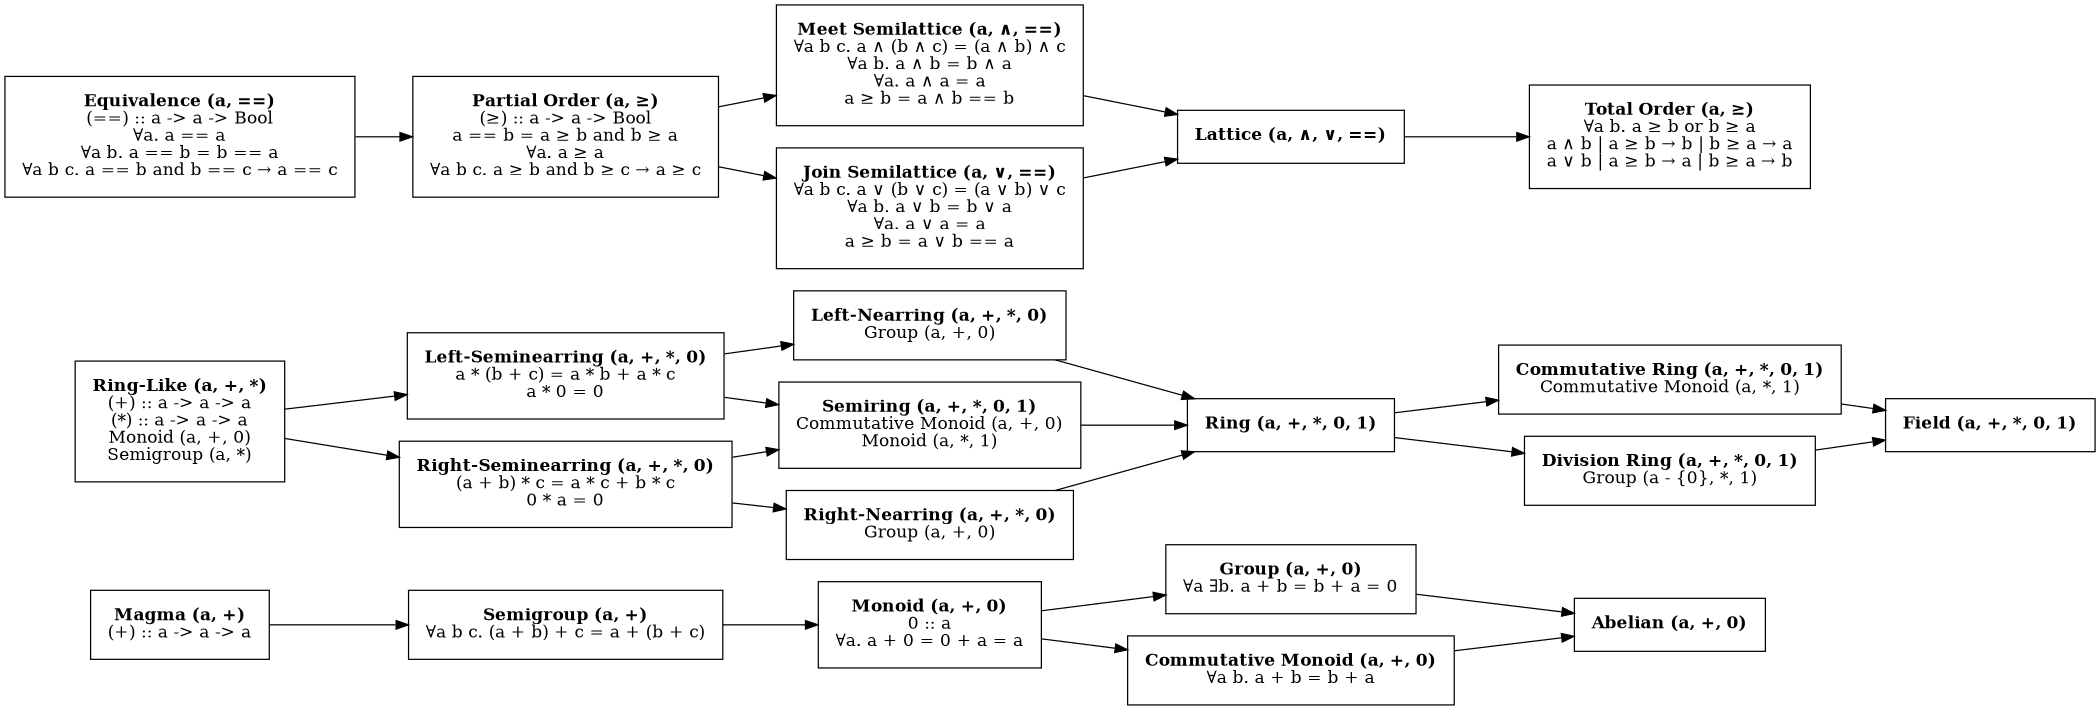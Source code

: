 digraph algebraic_structures {
    node [ margin = "0.2", shape = box ]
    rankdir = LR
    size = "14"

    Magma [ label = <<b>Magma (a, +)</b><br/>(+) :: a -&gt; a -&gt; a> ]
    Semigroup [ label = <<b>Semigroup (a, +)</b><br/>∀a b c. (a + b) + c = a + (b + c)> ]
    Monoid [ label = <<b>Monoid (a, +, 0)</b><br/>0 :: a<br/>∀a. a + 0 = 0 + a = a> ]
    Group [ label = <<b>Group (a, +, 0)</b><br/>∀a ∃b. a + b = b + a = 0> ]
    CommutativeMonoid [ label = <<b>Commutative Monoid (a, +, 0)</b><br/>∀a b. a + b = b + a> ]
    Abelian [ label = <<b>Abelian (a, +, 0)</b>> ]

    Magma -> Semigroup
    Semigroup -> Monoid
    Monoid -> Group
    Monoid -> CommutativeMonoid
    Group -> Abelian
    CommutativeMonoid -> Abelian

    RingLike [ label = <<b>Ring-Like (a, +, *)</b><br/>(+) :: a -&gt; a -&gt; a<br/>(*) :: a -&gt; a -&gt; a<br/>Monoid (a, +, 0)<br/>Semigroup (a, *)> ]
    LeftSeminearring [ label = <<b>Left-Seminearring (a, +, *, 0)</b><br/>a * (b + c) = a * b + a * c<br/>a * 0 = 0> ]
    RightSeminearring [ label = <<b>Right-Seminearring (a, +, *, 0)</b><br/>(a + b) * c = a * c + b * c<br/>0 * a = 0> ]
    LeftNearring [ label = <<b>Left-Nearring (a, +, *, 0)</b><br/>Group (a, +, 0)> ]
    RightNearring [ label = <<b>Right-Nearring (a, +, *, 0)</b><br/>Group (a, +, 0)> ]
    Semiring [ label = <<b>Semiring (a, +, *, 0, 1)</b><br/>Commutative Monoid (a, +, 0)<br/>Monoid (a, *, 1)> ]
    Ring [ label = <<b>Ring (a, +, *, 0, 1)</b>> ]
    CommutativeRing [ label = <<b>Commutative Ring (a, +, *, 0, 1)</b><br/>Commutative Monoid (a, *, 1)> ]
    DivisionRing [ label = <<b>Division Ring (a, +, *, 0, 1)</b><br/>Group (a - {0}, *, 1)> ]
    Field [ label = <<b>Field (a, +, *, 0, 1)</b>> ]

    RingLike -> LeftSeminearring
    RingLike -> RightSeminearring
    LeftSeminearring -> LeftNearring
    RightSeminearring -> RightNearring
    LeftSeminearring -> Semiring
    RightSeminearring -> Semiring
    LeftNearring -> Ring
    RightNearring -> Ring
    Semiring -> Ring
    Ring -> CommutativeRing
    Ring -> DivisionRing
    CommutativeRing -> Field
    DivisionRing -> Field

    Eq [ label = <<b>Equivalence (a, ==)</b><br/>(==) :: a -&gt; a -&gt; Bool<br/>∀a. a == a<br/>∀a b. a == b = b == a<br/>∀a b c. a == b and b == c → a == c> ]
    POrd [ label = <<b>Partial Order (a, ≥)</b><br/>(≥) :: a -&gt; a -&gt; Bool<br/>a == b = a ≥ b and b ≥ a<br/>∀a. a ≥ a<br/>∀a b c. a ≥ b and b ≥ c → a ≥ c> ]
    MeetSemilattice [ label = <<b>Meet Semilattice (a, ∧, ==)</b><br/>∀a b c. a ∧ (b ∧ c) = (a ∧ b) ∧ c<br/>∀a b. a ∧ b = b ∧ a<br/>∀a. a ∧ a = a<br/>a ≥ b = a ∧ b == b> ]
    JoinSemilattice [ label = <<b>Join Semilattice (a, ∨, ==)</b><br/>∀a b c. a ∨ (b ∨ c) = (a ∨ b) ∨ c<br/>∀a b. a ∨ b = b ∨ a<br/>∀a. a ∨ a = a<br/>a ≥ b = a ∨ b == a> ]
    Lattice [ label =<<b>Lattice (a, ∧, ∨, ==)</b>> ]
    Ord [ label = <<b>Total Order (a, ≥)</b><br/>∀a b. a ≥ b or b ≥ a<br/>a ∧ b | a ≥ b → b | b ≥ a → a<br/>a ∨ b | a ≥ b → a | b ≥ a → b> ]

    Eq -> POrd
    POrd -> MeetSemilattice
    POrd -> JoinSemilattice
    MeetSemilattice -> Lattice
    JoinSemilattice -> Lattice
    Lattice -> Ord
}
